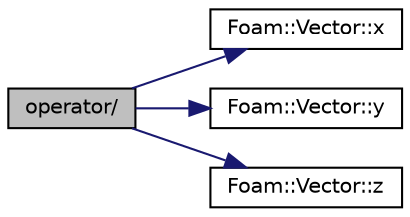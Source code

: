 digraph "operator/"
{
  bgcolor="transparent";
  edge [fontname="Helvetica",fontsize="10",labelfontname="Helvetica",labelfontsize="10"];
  node [fontname="Helvetica",fontsize="10",shape=record];
  rankdir="LR";
  Node142402 [label="operator/",height=0.2,width=0.4,color="black", fillcolor="grey75", style="filled", fontcolor="black"];
  Node142402 -> Node142403 [color="midnightblue",fontsize="10",style="solid",fontname="Helvetica"];
  Node142403 [label="Foam::Vector::x",height=0.2,width=0.4,color="black",URL="$a29749.html#a63327976e5a8359700064a02ae22548e"];
  Node142402 -> Node142404 [color="midnightblue",fontsize="10",style="solid",fontname="Helvetica"];
  Node142404 [label="Foam::Vector::y",height=0.2,width=0.4,color="black",URL="$a29749.html#a1ee865f676fbac703a49c6654dd3ad74"];
  Node142402 -> Node142405 [color="midnightblue",fontsize="10",style="solid",fontname="Helvetica"];
  Node142405 [label="Foam::Vector::z",height=0.2,width=0.4,color="black",URL="$a29749.html#a1c8320b15610de211ec70ef966581423"];
}
